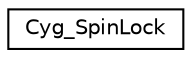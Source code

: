 digraph "Graphical Class Hierarchy"
{
  edge [fontname="Helvetica",fontsize="10",labelfontname="Helvetica",labelfontsize="10"];
  node [fontname="Helvetica",fontsize="10",shape=record];
  rankdir="LR";
  Node1 [label="Cyg_SpinLock",height=0.2,width=0.4,color="black", fillcolor="white", style="filled",URL="$class_cyg___spin_lock.html"];
}
